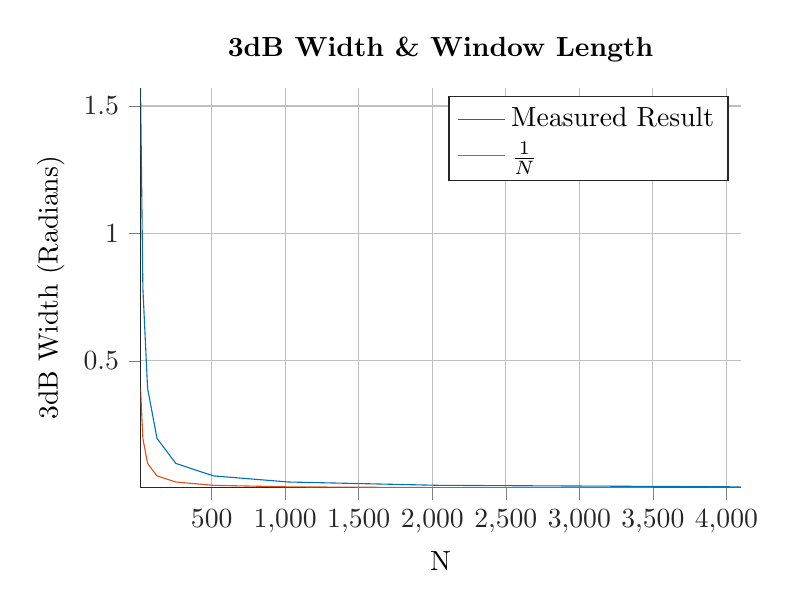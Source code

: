 % This file was created by matlab2tikz v0.4.7 (commit de21168db67fef7dc08f495c8f484b09a07aa02e) running on MATLAB 8.4.
% Copyright (c) 2008--2014, Nico Schlömer <nico.schloemer@gmail.com>
% All rights reserved.
% Minimal pgfplots version: 1.3
% 
% The latest updates can be retrieved from
%   http://www.mathworks.com/matlabcentral/fileexchange/22022-matlab2tikz
% where you can also make suggestions and rate matlab2tikz.
% 
%
% defining custom colors
\definecolor{mycolor1}{rgb}{0.0,0.447,0.741}%
\definecolor{mycolor2}{rgb}{0.85,0.325,0.098}%
%
\begin{tikzpicture}

\begin{axis}[%
width=3in,
height=2in,
scale only axis,
every outer x axis line/.append style={white!15!black},
every x tick label/.append style={font=\color{white!15!black}},
xmin=16,
xmax=4096,
xlabel={N},
xmajorgrids,
every outer y axis line/.append style={white!15!black},
every y tick label/.append style={font=\color{white!15!black}},
tick align = outside,
ymin=0.002,
ymax=1.571,
ylabel={3dB Width (Radians)},
ymajorgrids,
title style={font=\bfseries},
title={3dB Width \& Window Length},
axis x line*=bottom,
axis y line*=left,
legend style={draw=white!15!black,fill=white,legend cell align=left}
]
\addplot [color=mycolor1,solid]
  table[row sep=crcr]{16	1.571\\
32	0.785\\
64	0.393\\
128	0.196\\
256	0.098\\
512	0.049\\
1024	0.025\\
2048	0.012\\
4096	0.006\\
};
\addlegendentry{Measured Result};

\addplot [color=mycolor2,solid]
  table[row sep=crcr]{16	0.393\\
32	0.196\\
64	0.098\\
128	0.049\\
256	0.025\\
512	0.012\\
1024	0.006\\
2048	0.003\\
4096	0.002\\
};
\addlegendentry{$\frac{1}{N} $};

\end{axis}
\end{tikzpicture}%